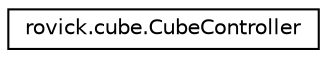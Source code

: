 digraph "Representación gráfica de la clase"
{
  edge [fontname="Helvetica",fontsize="10",labelfontname="Helvetica",labelfontsize="10"];
  node [fontname="Helvetica",fontsize="10",shape=record];
  rankdir="LR";
  Node0 [label="rovick.cube.CubeController",height=0.2,width=0.4,color="black", fillcolor="white", style="filled",URL="$classrovick_1_1cube_1_1_cube_controller.html",tooltip="Clase que se encarga de los movimientos del cubo de rubick. "];
}
